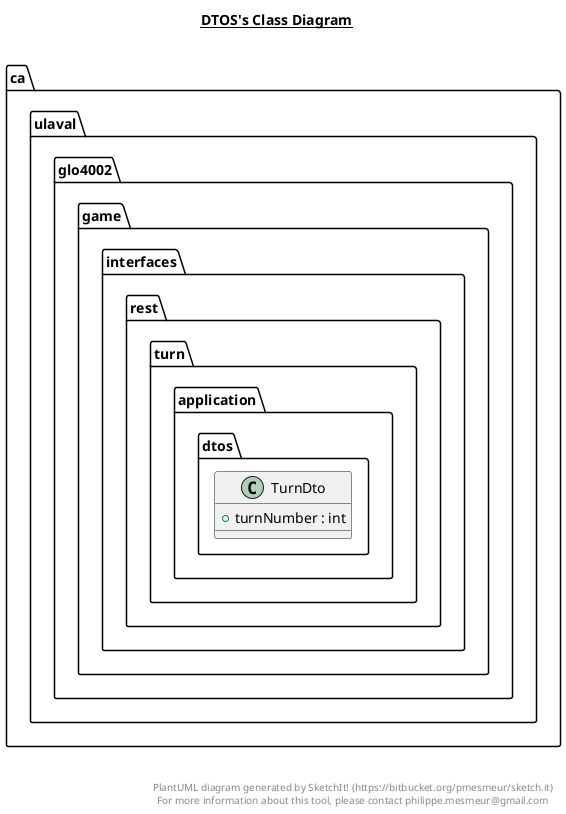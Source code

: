 @startuml

title __DTOS's Class Diagram__\n

  namespace ca.ulaval.glo4002.game {
    namespace interfaces.rest {
      namespace turn.application {
        namespace dtos {
          class ca.ulaval.glo4002.game.interfaces.rest.turn.application.dtos.TurnDto {
              + turnNumber : int
          }
        }
      }
    }
  }
  



right footer


PlantUML diagram generated by SketchIt! (https://bitbucket.org/pmesmeur/sketch.it)
For more information about this tool, please contact philippe.mesmeur@gmail.com
endfooter

@enduml
